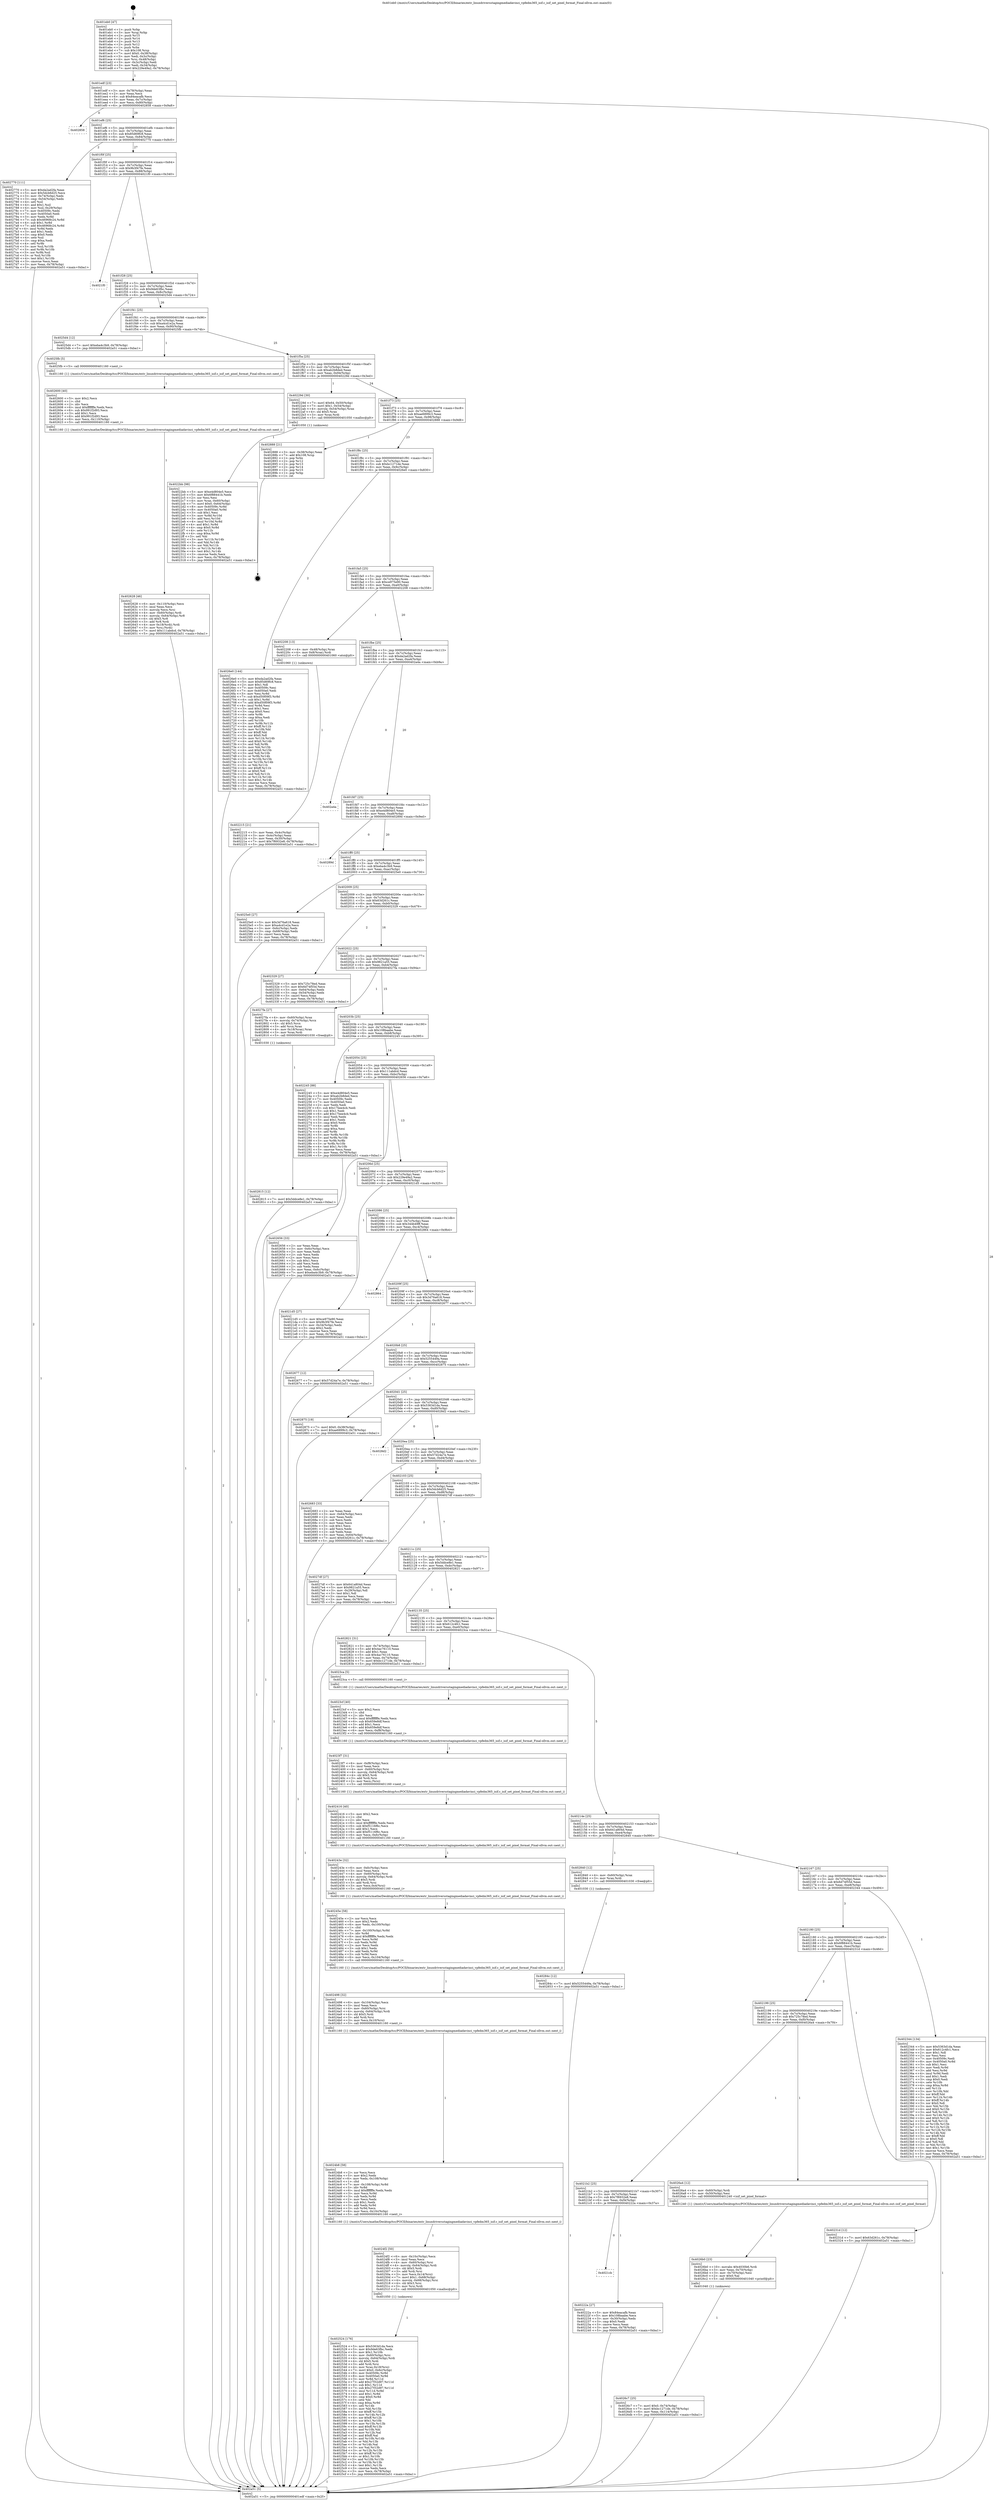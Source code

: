 digraph "0x401eb0" {
  label = "0x401eb0 (/mnt/c/Users/mathe/Desktop/tcc/POCII/binaries/extr_linuxdriversstagingmediadavinci_vpfedm365_isif.c_isif_set_pixel_format_Final-ollvm.out::main(0))"
  labelloc = "t"
  node[shape=record]

  Entry [label="",width=0.3,height=0.3,shape=circle,fillcolor=black,style=filled]
  "0x401edf" [label="{
     0x401edf [23]\l
     | [instrs]\l
     &nbsp;&nbsp;0x401edf \<+3\>: mov -0x78(%rbp),%eax\l
     &nbsp;&nbsp;0x401ee2 \<+2\>: mov %eax,%ecx\l
     &nbsp;&nbsp;0x401ee4 \<+6\>: sub $0x84eacafb,%ecx\l
     &nbsp;&nbsp;0x401eea \<+3\>: mov %eax,-0x7c(%rbp)\l
     &nbsp;&nbsp;0x401eed \<+3\>: mov %ecx,-0x80(%rbp)\l
     &nbsp;&nbsp;0x401ef0 \<+6\>: je 0000000000402858 \<main+0x9a8\>\l
  }"]
  "0x402858" [label="{
     0x402858\l
  }", style=dashed]
  "0x401ef6" [label="{
     0x401ef6 [25]\l
     | [instrs]\l
     &nbsp;&nbsp;0x401ef6 \<+5\>: jmp 0000000000401efb \<main+0x4b\>\l
     &nbsp;&nbsp;0x401efb \<+3\>: mov -0x7c(%rbp),%eax\l
     &nbsp;&nbsp;0x401efe \<+5\>: sub $0x85d69fc8,%eax\l
     &nbsp;&nbsp;0x401f03 \<+6\>: mov %eax,-0x84(%rbp)\l
     &nbsp;&nbsp;0x401f09 \<+6\>: je 0000000000402770 \<main+0x8c0\>\l
  }"]
  Exit [label="",width=0.3,height=0.3,shape=circle,fillcolor=black,style=filled,peripheries=2]
  "0x402770" [label="{
     0x402770 [111]\l
     | [instrs]\l
     &nbsp;&nbsp;0x402770 \<+5\>: mov $0xda2ad2fa,%eax\l
     &nbsp;&nbsp;0x402775 \<+5\>: mov $0x5dcb6d25,%ecx\l
     &nbsp;&nbsp;0x40277a \<+3\>: mov -0x74(%rbp),%edx\l
     &nbsp;&nbsp;0x40277d \<+3\>: cmp -0x54(%rbp),%edx\l
     &nbsp;&nbsp;0x402780 \<+4\>: setl %sil\l
     &nbsp;&nbsp;0x402784 \<+4\>: and $0x1,%sil\l
     &nbsp;&nbsp;0x402788 \<+4\>: mov %sil,-0x29(%rbp)\l
     &nbsp;&nbsp;0x40278c \<+7\>: mov 0x40509c,%edx\l
     &nbsp;&nbsp;0x402793 \<+7\>: mov 0x4050a0,%edi\l
     &nbsp;&nbsp;0x40279a \<+3\>: mov %edx,%r8d\l
     &nbsp;&nbsp;0x40279d \<+7\>: sub $0x46968c24,%r8d\l
     &nbsp;&nbsp;0x4027a4 \<+4\>: sub $0x1,%r8d\l
     &nbsp;&nbsp;0x4027a8 \<+7\>: add $0x46968c24,%r8d\l
     &nbsp;&nbsp;0x4027af \<+4\>: imul %r8d,%edx\l
     &nbsp;&nbsp;0x4027b3 \<+3\>: and $0x1,%edx\l
     &nbsp;&nbsp;0x4027b6 \<+3\>: cmp $0x0,%edx\l
     &nbsp;&nbsp;0x4027b9 \<+4\>: sete %sil\l
     &nbsp;&nbsp;0x4027bd \<+3\>: cmp $0xa,%edi\l
     &nbsp;&nbsp;0x4027c0 \<+4\>: setl %r9b\l
     &nbsp;&nbsp;0x4027c4 \<+3\>: mov %sil,%r10b\l
     &nbsp;&nbsp;0x4027c7 \<+3\>: and %r9b,%r10b\l
     &nbsp;&nbsp;0x4027ca \<+3\>: xor %r9b,%sil\l
     &nbsp;&nbsp;0x4027cd \<+3\>: or %sil,%r10b\l
     &nbsp;&nbsp;0x4027d0 \<+4\>: test $0x1,%r10b\l
     &nbsp;&nbsp;0x4027d4 \<+3\>: cmovne %ecx,%eax\l
     &nbsp;&nbsp;0x4027d7 \<+3\>: mov %eax,-0x78(%rbp)\l
     &nbsp;&nbsp;0x4027da \<+5\>: jmp 0000000000402a51 \<main+0xba1\>\l
  }"]
  "0x401f0f" [label="{
     0x401f0f [25]\l
     | [instrs]\l
     &nbsp;&nbsp;0x401f0f \<+5\>: jmp 0000000000401f14 \<main+0x64\>\l
     &nbsp;&nbsp;0x401f14 \<+3\>: mov -0x7c(%rbp),%eax\l
     &nbsp;&nbsp;0x401f17 \<+5\>: sub $0x9b3f47fe,%eax\l
     &nbsp;&nbsp;0x401f1c \<+6\>: mov %eax,-0x88(%rbp)\l
     &nbsp;&nbsp;0x401f22 \<+6\>: je 00000000004021f0 \<main+0x340\>\l
  }"]
  "0x40284c" [label="{
     0x40284c [12]\l
     | [instrs]\l
     &nbsp;&nbsp;0x40284c \<+7\>: movl $0x5255449a,-0x78(%rbp)\l
     &nbsp;&nbsp;0x402853 \<+5\>: jmp 0000000000402a51 \<main+0xba1\>\l
  }"]
  "0x4021f0" [label="{
     0x4021f0\l
  }", style=dashed]
  "0x401f28" [label="{
     0x401f28 [25]\l
     | [instrs]\l
     &nbsp;&nbsp;0x401f28 \<+5\>: jmp 0000000000401f2d \<main+0x7d\>\l
     &nbsp;&nbsp;0x401f2d \<+3\>: mov -0x7c(%rbp),%eax\l
     &nbsp;&nbsp;0x401f30 \<+5\>: sub $0x9de63fbc,%eax\l
     &nbsp;&nbsp;0x401f35 \<+6\>: mov %eax,-0x8c(%rbp)\l
     &nbsp;&nbsp;0x401f3b \<+6\>: je 00000000004025d4 \<main+0x724\>\l
  }"]
  "0x402815" [label="{
     0x402815 [12]\l
     | [instrs]\l
     &nbsp;&nbsp;0x402815 \<+7\>: movl $0x5ddce8e1,-0x78(%rbp)\l
     &nbsp;&nbsp;0x40281c \<+5\>: jmp 0000000000402a51 \<main+0xba1\>\l
  }"]
  "0x4025d4" [label="{
     0x4025d4 [12]\l
     | [instrs]\l
     &nbsp;&nbsp;0x4025d4 \<+7\>: movl $0xeba4c3b9,-0x78(%rbp)\l
     &nbsp;&nbsp;0x4025db \<+5\>: jmp 0000000000402a51 \<main+0xba1\>\l
  }"]
  "0x401f41" [label="{
     0x401f41 [25]\l
     | [instrs]\l
     &nbsp;&nbsp;0x401f41 \<+5\>: jmp 0000000000401f46 \<main+0x96\>\l
     &nbsp;&nbsp;0x401f46 \<+3\>: mov -0x7c(%rbp),%eax\l
     &nbsp;&nbsp;0x401f49 \<+5\>: sub $0xa4cd1e2a,%eax\l
     &nbsp;&nbsp;0x401f4e \<+6\>: mov %eax,-0x90(%rbp)\l
     &nbsp;&nbsp;0x401f54 \<+6\>: je 00000000004025fb \<main+0x74b\>\l
  }"]
  "0x4026c7" [label="{
     0x4026c7 [25]\l
     | [instrs]\l
     &nbsp;&nbsp;0x4026c7 \<+7\>: movl $0x0,-0x74(%rbp)\l
     &nbsp;&nbsp;0x4026ce \<+7\>: movl $0xbc1271de,-0x78(%rbp)\l
     &nbsp;&nbsp;0x4026d5 \<+6\>: mov %eax,-0x114(%rbp)\l
     &nbsp;&nbsp;0x4026db \<+5\>: jmp 0000000000402a51 \<main+0xba1\>\l
  }"]
  "0x4025fb" [label="{
     0x4025fb [5]\l
     | [instrs]\l
     &nbsp;&nbsp;0x4025fb \<+5\>: call 0000000000401160 \<next_i\>\l
     | [calls]\l
     &nbsp;&nbsp;0x401160 \{1\} (/mnt/c/Users/mathe/Desktop/tcc/POCII/binaries/extr_linuxdriversstagingmediadavinci_vpfedm365_isif.c_isif_set_pixel_format_Final-ollvm.out::next_i)\l
  }"]
  "0x401f5a" [label="{
     0x401f5a [25]\l
     | [instrs]\l
     &nbsp;&nbsp;0x401f5a \<+5\>: jmp 0000000000401f5f \<main+0xaf\>\l
     &nbsp;&nbsp;0x401f5f \<+3\>: mov -0x7c(%rbp),%eax\l
     &nbsp;&nbsp;0x401f62 \<+5\>: sub $0xab2b8ded,%eax\l
     &nbsp;&nbsp;0x401f67 \<+6\>: mov %eax,-0x94(%rbp)\l
     &nbsp;&nbsp;0x401f6d \<+6\>: je 000000000040229d \<main+0x3ed\>\l
  }"]
  "0x4026b0" [label="{
     0x4026b0 [23]\l
     | [instrs]\l
     &nbsp;&nbsp;0x4026b0 \<+10\>: movabs $0x4030b6,%rdi\l
     &nbsp;&nbsp;0x4026ba \<+3\>: mov %eax,-0x70(%rbp)\l
     &nbsp;&nbsp;0x4026bd \<+3\>: mov -0x70(%rbp),%esi\l
     &nbsp;&nbsp;0x4026c0 \<+2\>: mov $0x0,%al\l
     &nbsp;&nbsp;0x4026c2 \<+5\>: call 0000000000401040 \<printf@plt\>\l
     | [calls]\l
     &nbsp;&nbsp;0x401040 \{1\} (unknown)\l
  }"]
  "0x40229d" [label="{
     0x40229d [30]\l
     | [instrs]\l
     &nbsp;&nbsp;0x40229d \<+7\>: movl $0x64,-0x50(%rbp)\l
     &nbsp;&nbsp;0x4022a4 \<+7\>: movl $0x1,-0x54(%rbp)\l
     &nbsp;&nbsp;0x4022ab \<+4\>: movslq -0x54(%rbp),%rax\l
     &nbsp;&nbsp;0x4022af \<+4\>: shl $0x5,%rax\l
     &nbsp;&nbsp;0x4022b3 \<+3\>: mov %rax,%rdi\l
     &nbsp;&nbsp;0x4022b6 \<+5\>: call 0000000000401050 \<malloc@plt\>\l
     | [calls]\l
     &nbsp;&nbsp;0x401050 \{1\} (unknown)\l
  }"]
  "0x401f73" [label="{
     0x401f73 [25]\l
     | [instrs]\l
     &nbsp;&nbsp;0x401f73 \<+5\>: jmp 0000000000401f78 \<main+0xc8\>\l
     &nbsp;&nbsp;0x401f78 \<+3\>: mov -0x7c(%rbp),%eax\l
     &nbsp;&nbsp;0x401f7b \<+5\>: sub $0xae6899c3,%eax\l
     &nbsp;&nbsp;0x401f80 \<+6\>: mov %eax,-0x98(%rbp)\l
     &nbsp;&nbsp;0x401f86 \<+6\>: je 0000000000402888 \<main+0x9d8\>\l
  }"]
  "0x402628" [label="{
     0x402628 [46]\l
     | [instrs]\l
     &nbsp;&nbsp;0x402628 \<+6\>: mov -0x110(%rbp),%ecx\l
     &nbsp;&nbsp;0x40262e \<+3\>: imul %eax,%ecx\l
     &nbsp;&nbsp;0x402631 \<+3\>: movslq %ecx,%rsi\l
     &nbsp;&nbsp;0x402634 \<+4\>: mov -0x60(%rbp),%rdi\l
     &nbsp;&nbsp;0x402638 \<+4\>: movslq -0x64(%rbp),%r8\l
     &nbsp;&nbsp;0x40263c \<+4\>: shl $0x5,%r8\l
     &nbsp;&nbsp;0x402640 \<+3\>: add %r8,%rdi\l
     &nbsp;&nbsp;0x402643 \<+4\>: mov 0x18(%rdi),%rdi\l
     &nbsp;&nbsp;0x402647 \<+3\>: mov %rsi,(%rdi)\l
     &nbsp;&nbsp;0x40264a \<+7\>: movl $0x111abdcd,-0x78(%rbp)\l
     &nbsp;&nbsp;0x402651 \<+5\>: jmp 0000000000402a51 \<main+0xba1\>\l
  }"]
  "0x402888" [label="{
     0x402888 [21]\l
     | [instrs]\l
     &nbsp;&nbsp;0x402888 \<+3\>: mov -0x38(%rbp),%eax\l
     &nbsp;&nbsp;0x40288b \<+7\>: add $0x108,%rsp\l
     &nbsp;&nbsp;0x402892 \<+1\>: pop %rbx\l
     &nbsp;&nbsp;0x402893 \<+2\>: pop %r12\l
     &nbsp;&nbsp;0x402895 \<+2\>: pop %r13\l
     &nbsp;&nbsp;0x402897 \<+2\>: pop %r14\l
     &nbsp;&nbsp;0x402899 \<+2\>: pop %r15\l
     &nbsp;&nbsp;0x40289b \<+1\>: pop %rbp\l
     &nbsp;&nbsp;0x40289c \<+1\>: ret\l
  }"]
  "0x401f8c" [label="{
     0x401f8c [25]\l
     | [instrs]\l
     &nbsp;&nbsp;0x401f8c \<+5\>: jmp 0000000000401f91 \<main+0xe1\>\l
     &nbsp;&nbsp;0x401f91 \<+3\>: mov -0x7c(%rbp),%eax\l
     &nbsp;&nbsp;0x401f94 \<+5\>: sub $0xbc1271de,%eax\l
     &nbsp;&nbsp;0x401f99 \<+6\>: mov %eax,-0x9c(%rbp)\l
     &nbsp;&nbsp;0x401f9f \<+6\>: je 00000000004026e0 \<main+0x830\>\l
  }"]
  "0x402600" [label="{
     0x402600 [40]\l
     | [instrs]\l
     &nbsp;&nbsp;0x402600 \<+5\>: mov $0x2,%ecx\l
     &nbsp;&nbsp;0x402605 \<+1\>: cltd\l
     &nbsp;&nbsp;0x402606 \<+2\>: idiv %ecx\l
     &nbsp;&nbsp;0x402608 \<+6\>: imul $0xfffffffe,%edx,%ecx\l
     &nbsp;&nbsp;0x40260e \<+6\>: sub $0x991f2d93,%ecx\l
     &nbsp;&nbsp;0x402614 \<+3\>: add $0x1,%ecx\l
     &nbsp;&nbsp;0x402617 \<+6\>: add $0x991f2d93,%ecx\l
     &nbsp;&nbsp;0x40261d \<+6\>: mov %ecx,-0x110(%rbp)\l
     &nbsp;&nbsp;0x402623 \<+5\>: call 0000000000401160 \<next_i\>\l
     | [calls]\l
     &nbsp;&nbsp;0x401160 \{1\} (/mnt/c/Users/mathe/Desktop/tcc/POCII/binaries/extr_linuxdriversstagingmediadavinci_vpfedm365_isif.c_isif_set_pixel_format_Final-ollvm.out::next_i)\l
  }"]
  "0x4026e0" [label="{
     0x4026e0 [144]\l
     | [instrs]\l
     &nbsp;&nbsp;0x4026e0 \<+5\>: mov $0xda2ad2fa,%eax\l
     &nbsp;&nbsp;0x4026e5 \<+5\>: mov $0x85d69fc8,%ecx\l
     &nbsp;&nbsp;0x4026ea \<+2\>: mov $0x1,%dl\l
     &nbsp;&nbsp;0x4026ec \<+7\>: mov 0x40509c,%esi\l
     &nbsp;&nbsp;0x4026f3 \<+7\>: mov 0x4050a0,%edi\l
     &nbsp;&nbsp;0x4026fa \<+3\>: mov %esi,%r8d\l
     &nbsp;&nbsp;0x4026fd \<+7\>: sub $0xd50f09f3,%r8d\l
     &nbsp;&nbsp;0x402704 \<+4\>: sub $0x1,%r8d\l
     &nbsp;&nbsp;0x402708 \<+7\>: add $0xd50f09f3,%r8d\l
     &nbsp;&nbsp;0x40270f \<+4\>: imul %r8d,%esi\l
     &nbsp;&nbsp;0x402713 \<+3\>: and $0x1,%esi\l
     &nbsp;&nbsp;0x402716 \<+3\>: cmp $0x0,%esi\l
     &nbsp;&nbsp;0x402719 \<+4\>: sete %r9b\l
     &nbsp;&nbsp;0x40271d \<+3\>: cmp $0xa,%edi\l
     &nbsp;&nbsp;0x402720 \<+4\>: setl %r10b\l
     &nbsp;&nbsp;0x402724 \<+3\>: mov %r9b,%r11b\l
     &nbsp;&nbsp;0x402727 \<+4\>: xor $0xff,%r11b\l
     &nbsp;&nbsp;0x40272b \<+3\>: mov %r10b,%bl\l
     &nbsp;&nbsp;0x40272e \<+3\>: xor $0xff,%bl\l
     &nbsp;&nbsp;0x402731 \<+3\>: xor $0x0,%dl\l
     &nbsp;&nbsp;0x402734 \<+3\>: mov %r11b,%r14b\l
     &nbsp;&nbsp;0x402737 \<+4\>: and $0x0,%r14b\l
     &nbsp;&nbsp;0x40273b \<+3\>: and %dl,%r9b\l
     &nbsp;&nbsp;0x40273e \<+3\>: mov %bl,%r15b\l
     &nbsp;&nbsp;0x402741 \<+4\>: and $0x0,%r15b\l
     &nbsp;&nbsp;0x402745 \<+3\>: and %dl,%r10b\l
     &nbsp;&nbsp;0x402748 \<+3\>: or %r9b,%r14b\l
     &nbsp;&nbsp;0x40274b \<+3\>: or %r10b,%r15b\l
     &nbsp;&nbsp;0x40274e \<+3\>: xor %r15b,%r14b\l
     &nbsp;&nbsp;0x402751 \<+3\>: or %bl,%r11b\l
     &nbsp;&nbsp;0x402754 \<+4\>: xor $0xff,%r11b\l
     &nbsp;&nbsp;0x402758 \<+3\>: or $0x0,%dl\l
     &nbsp;&nbsp;0x40275b \<+3\>: and %dl,%r11b\l
     &nbsp;&nbsp;0x40275e \<+3\>: or %r11b,%r14b\l
     &nbsp;&nbsp;0x402761 \<+4\>: test $0x1,%r14b\l
     &nbsp;&nbsp;0x402765 \<+3\>: cmovne %ecx,%eax\l
     &nbsp;&nbsp;0x402768 \<+3\>: mov %eax,-0x78(%rbp)\l
     &nbsp;&nbsp;0x40276b \<+5\>: jmp 0000000000402a51 \<main+0xba1\>\l
  }"]
  "0x401fa5" [label="{
     0x401fa5 [25]\l
     | [instrs]\l
     &nbsp;&nbsp;0x401fa5 \<+5\>: jmp 0000000000401faa \<main+0xfa\>\l
     &nbsp;&nbsp;0x401faa \<+3\>: mov -0x7c(%rbp),%eax\l
     &nbsp;&nbsp;0x401fad \<+5\>: sub $0xce975e90,%eax\l
     &nbsp;&nbsp;0x401fb2 \<+6\>: mov %eax,-0xa0(%rbp)\l
     &nbsp;&nbsp;0x401fb8 \<+6\>: je 0000000000402208 \<main+0x358\>\l
  }"]
  "0x402524" [label="{
     0x402524 [176]\l
     | [instrs]\l
     &nbsp;&nbsp;0x402524 \<+5\>: mov $0x5363d1da,%ecx\l
     &nbsp;&nbsp;0x402529 \<+5\>: mov $0x9de63fbc,%edx\l
     &nbsp;&nbsp;0x40252e \<+3\>: mov $0x1,%r10b\l
     &nbsp;&nbsp;0x402531 \<+4\>: mov -0x60(%rbp),%rsi\l
     &nbsp;&nbsp;0x402535 \<+4\>: movslq -0x64(%rbp),%rdi\l
     &nbsp;&nbsp;0x402539 \<+4\>: shl $0x5,%rdi\l
     &nbsp;&nbsp;0x40253d \<+3\>: add %rdi,%rsi\l
     &nbsp;&nbsp;0x402540 \<+4\>: mov %rax,0x18(%rsi)\l
     &nbsp;&nbsp;0x402544 \<+7\>: movl $0x0,-0x6c(%rbp)\l
     &nbsp;&nbsp;0x40254b \<+8\>: mov 0x40509c,%r8d\l
     &nbsp;&nbsp;0x402553 \<+8\>: mov 0x4050a0,%r9d\l
     &nbsp;&nbsp;0x40255b \<+3\>: mov %r8d,%r11d\l
     &nbsp;&nbsp;0x40255e \<+7\>: add $0x27f32d97,%r11d\l
     &nbsp;&nbsp;0x402565 \<+4\>: sub $0x1,%r11d\l
     &nbsp;&nbsp;0x402569 \<+7\>: sub $0x27f32d97,%r11d\l
     &nbsp;&nbsp;0x402570 \<+4\>: imul %r11d,%r8d\l
     &nbsp;&nbsp;0x402574 \<+4\>: and $0x1,%r8d\l
     &nbsp;&nbsp;0x402578 \<+4\>: cmp $0x0,%r8d\l
     &nbsp;&nbsp;0x40257c \<+3\>: sete %bl\l
     &nbsp;&nbsp;0x40257f \<+4\>: cmp $0xa,%r9d\l
     &nbsp;&nbsp;0x402583 \<+4\>: setl %r14b\l
     &nbsp;&nbsp;0x402587 \<+3\>: mov %bl,%r15b\l
     &nbsp;&nbsp;0x40258a \<+4\>: xor $0xff,%r15b\l
     &nbsp;&nbsp;0x40258e \<+3\>: mov %r14b,%r12b\l
     &nbsp;&nbsp;0x402591 \<+4\>: xor $0xff,%r12b\l
     &nbsp;&nbsp;0x402595 \<+4\>: xor $0x1,%r10b\l
     &nbsp;&nbsp;0x402599 \<+3\>: mov %r15b,%r13b\l
     &nbsp;&nbsp;0x40259c \<+4\>: and $0xff,%r13b\l
     &nbsp;&nbsp;0x4025a0 \<+3\>: and %r10b,%bl\l
     &nbsp;&nbsp;0x4025a3 \<+3\>: mov %r12b,%al\l
     &nbsp;&nbsp;0x4025a6 \<+2\>: and $0xff,%al\l
     &nbsp;&nbsp;0x4025a8 \<+3\>: and %r10b,%r14b\l
     &nbsp;&nbsp;0x4025ab \<+3\>: or %bl,%r13b\l
     &nbsp;&nbsp;0x4025ae \<+3\>: or %r14b,%al\l
     &nbsp;&nbsp;0x4025b1 \<+3\>: xor %al,%r13b\l
     &nbsp;&nbsp;0x4025b4 \<+3\>: or %r12b,%r15b\l
     &nbsp;&nbsp;0x4025b7 \<+4\>: xor $0xff,%r15b\l
     &nbsp;&nbsp;0x4025bb \<+4\>: or $0x1,%r10b\l
     &nbsp;&nbsp;0x4025bf \<+3\>: and %r10b,%r15b\l
     &nbsp;&nbsp;0x4025c2 \<+3\>: or %r15b,%r13b\l
     &nbsp;&nbsp;0x4025c5 \<+4\>: test $0x1,%r13b\l
     &nbsp;&nbsp;0x4025c9 \<+3\>: cmovne %edx,%ecx\l
     &nbsp;&nbsp;0x4025cc \<+3\>: mov %ecx,-0x78(%rbp)\l
     &nbsp;&nbsp;0x4025cf \<+5\>: jmp 0000000000402a51 \<main+0xba1\>\l
  }"]
  "0x402208" [label="{
     0x402208 [13]\l
     | [instrs]\l
     &nbsp;&nbsp;0x402208 \<+4\>: mov -0x48(%rbp),%rax\l
     &nbsp;&nbsp;0x40220c \<+4\>: mov 0x8(%rax),%rdi\l
     &nbsp;&nbsp;0x402210 \<+5\>: call 0000000000401060 \<atoi@plt\>\l
     | [calls]\l
     &nbsp;&nbsp;0x401060 \{1\} (unknown)\l
  }"]
  "0x401fbe" [label="{
     0x401fbe [25]\l
     | [instrs]\l
     &nbsp;&nbsp;0x401fbe \<+5\>: jmp 0000000000401fc3 \<main+0x113\>\l
     &nbsp;&nbsp;0x401fc3 \<+3\>: mov -0x7c(%rbp),%eax\l
     &nbsp;&nbsp;0x401fc6 \<+5\>: sub $0xda2ad2fa,%eax\l
     &nbsp;&nbsp;0x401fcb \<+6\>: mov %eax,-0xa4(%rbp)\l
     &nbsp;&nbsp;0x401fd1 \<+6\>: je 0000000000402a4a \<main+0xb9a\>\l
  }"]
  "0x4024f2" [label="{
     0x4024f2 [50]\l
     | [instrs]\l
     &nbsp;&nbsp;0x4024f2 \<+6\>: mov -0x10c(%rbp),%ecx\l
     &nbsp;&nbsp;0x4024f8 \<+3\>: imul %eax,%ecx\l
     &nbsp;&nbsp;0x4024fb \<+4\>: mov -0x60(%rbp),%rsi\l
     &nbsp;&nbsp;0x4024ff \<+4\>: movslq -0x64(%rbp),%rdi\l
     &nbsp;&nbsp;0x402503 \<+4\>: shl $0x5,%rdi\l
     &nbsp;&nbsp;0x402507 \<+3\>: add %rdi,%rsi\l
     &nbsp;&nbsp;0x40250a \<+3\>: mov %ecx,0x14(%rsi)\l
     &nbsp;&nbsp;0x40250d \<+7\>: movl $0x1,-0x68(%rbp)\l
     &nbsp;&nbsp;0x402514 \<+4\>: movslq -0x68(%rbp),%rsi\l
     &nbsp;&nbsp;0x402518 \<+4\>: shl $0x3,%rsi\l
     &nbsp;&nbsp;0x40251c \<+3\>: mov %rsi,%rdi\l
     &nbsp;&nbsp;0x40251f \<+5\>: call 0000000000401050 \<malloc@plt\>\l
     | [calls]\l
     &nbsp;&nbsp;0x401050 \{1\} (unknown)\l
  }"]
  "0x402a4a" [label="{
     0x402a4a\l
  }", style=dashed]
  "0x401fd7" [label="{
     0x401fd7 [25]\l
     | [instrs]\l
     &nbsp;&nbsp;0x401fd7 \<+5\>: jmp 0000000000401fdc \<main+0x12c\>\l
     &nbsp;&nbsp;0x401fdc \<+3\>: mov -0x7c(%rbp),%eax\l
     &nbsp;&nbsp;0x401fdf \<+5\>: sub $0xe4d804e5,%eax\l
     &nbsp;&nbsp;0x401fe4 \<+6\>: mov %eax,-0xa8(%rbp)\l
     &nbsp;&nbsp;0x401fea \<+6\>: je 000000000040289d \<main+0x9ed\>\l
  }"]
  "0x4024b8" [label="{
     0x4024b8 [58]\l
     | [instrs]\l
     &nbsp;&nbsp;0x4024b8 \<+2\>: xor %ecx,%ecx\l
     &nbsp;&nbsp;0x4024ba \<+5\>: mov $0x2,%edx\l
     &nbsp;&nbsp;0x4024bf \<+6\>: mov %edx,-0x108(%rbp)\l
     &nbsp;&nbsp;0x4024c5 \<+1\>: cltd\l
     &nbsp;&nbsp;0x4024c6 \<+7\>: mov -0x108(%rbp),%r8d\l
     &nbsp;&nbsp;0x4024cd \<+3\>: idiv %r8d\l
     &nbsp;&nbsp;0x4024d0 \<+6\>: imul $0xfffffffe,%edx,%edx\l
     &nbsp;&nbsp;0x4024d6 \<+3\>: mov %ecx,%r9d\l
     &nbsp;&nbsp;0x4024d9 \<+3\>: sub %edx,%r9d\l
     &nbsp;&nbsp;0x4024dc \<+2\>: mov %ecx,%edx\l
     &nbsp;&nbsp;0x4024de \<+3\>: sub $0x1,%edx\l
     &nbsp;&nbsp;0x4024e1 \<+3\>: add %edx,%r9d\l
     &nbsp;&nbsp;0x4024e4 \<+3\>: sub %r9d,%ecx\l
     &nbsp;&nbsp;0x4024e7 \<+6\>: mov %ecx,-0x10c(%rbp)\l
     &nbsp;&nbsp;0x4024ed \<+5\>: call 0000000000401160 \<next_i\>\l
     | [calls]\l
     &nbsp;&nbsp;0x401160 \{1\} (/mnt/c/Users/mathe/Desktop/tcc/POCII/binaries/extr_linuxdriversstagingmediadavinci_vpfedm365_isif.c_isif_set_pixel_format_Final-ollvm.out::next_i)\l
  }"]
  "0x40289d" [label="{
     0x40289d\l
  }", style=dashed]
  "0x401ff0" [label="{
     0x401ff0 [25]\l
     | [instrs]\l
     &nbsp;&nbsp;0x401ff0 \<+5\>: jmp 0000000000401ff5 \<main+0x145\>\l
     &nbsp;&nbsp;0x401ff5 \<+3\>: mov -0x7c(%rbp),%eax\l
     &nbsp;&nbsp;0x401ff8 \<+5\>: sub $0xeba4c3b9,%eax\l
     &nbsp;&nbsp;0x401ffd \<+6\>: mov %eax,-0xac(%rbp)\l
     &nbsp;&nbsp;0x402003 \<+6\>: je 00000000004025e0 \<main+0x730\>\l
  }"]
  "0x402498" [label="{
     0x402498 [32]\l
     | [instrs]\l
     &nbsp;&nbsp;0x402498 \<+6\>: mov -0x104(%rbp),%ecx\l
     &nbsp;&nbsp;0x40249e \<+3\>: imul %eax,%ecx\l
     &nbsp;&nbsp;0x4024a1 \<+4\>: mov -0x60(%rbp),%rsi\l
     &nbsp;&nbsp;0x4024a5 \<+4\>: movslq -0x64(%rbp),%rdi\l
     &nbsp;&nbsp;0x4024a9 \<+4\>: shl $0x5,%rdi\l
     &nbsp;&nbsp;0x4024ad \<+3\>: add %rdi,%rsi\l
     &nbsp;&nbsp;0x4024b0 \<+3\>: mov %ecx,0x10(%rsi)\l
     &nbsp;&nbsp;0x4024b3 \<+5\>: call 0000000000401160 \<next_i\>\l
     | [calls]\l
     &nbsp;&nbsp;0x401160 \{1\} (/mnt/c/Users/mathe/Desktop/tcc/POCII/binaries/extr_linuxdriversstagingmediadavinci_vpfedm365_isif.c_isif_set_pixel_format_Final-ollvm.out::next_i)\l
  }"]
  "0x4025e0" [label="{
     0x4025e0 [27]\l
     | [instrs]\l
     &nbsp;&nbsp;0x4025e0 \<+5\>: mov $0x3d76a618,%eax\l
     &nbsp;&nbsp;0x4025e5 \<+5\>: mov $0xa4cd1e2a,%ecx\l
     &nbsp;&nbsp;0x4025ea \<+3\>: mov -0x6c(%rbp),%edx\l
     &nbsp;&nbsp;0x4025ed \<+3\>: cmp -0x68(%rbp),%edx\l
     &nbsp;&nbsp;0x4025f0 \<+3\>: cmovl %ecx,%eax\l
     &nbsp;&nbsp;0x4025f3 \<+3\>: mov %eax,-0x78(%rbp)\l
     &nbsp;&nbsp;0x4025f6 \<+5\>: jmp 0000000000402a51 \<main+0xba1\>\l
  }"]
  "0x402009" [label="{
     0x402009 [25]\l
     | [instrs]\l
     &nbsp;&nbsp;0x402009 \<+5\>: jmp 000000000040200e \<main+0x15e\>\l
     &nbsp;&nbsp;0x40200e \<+3\>: mov -0x7c(%rbp),%eax\l
     &nbsp;&nbsp;0x402011 \<+5\>: sub $0x63d261c,%eax\l
     &nbsp;&nbsp;0x402016 \<+6\>: mov %eax,-0xb0(%rbp)\l
     &nbsp;&nbsp;0x40201c \<+6\>: je 0000000000402329 \<main+0x479\>\l
  }"]
  "0x40245e" [label="{
     0x40245e [58]\l
     | [instrs]\l
     &nbsp;&nbsp;0x40245e \<+2\>: xor %ecx,%ecx\l
     &nbsp;&nbsp;0x402460 \<+5\>: mov $0x2,%edx\l
     &nbsp;&nbsp;0x402465 \<+6\>: mov %edx,-0x100(%rbp)\l
     &nbsp;&nbsp;0x40246b \<+1\>: cltd\l
     &nbsp;&nbsp;0x40246c \<+7\>: mov -0x100(%rbp),%r8d\l
     &nbsp;&nbsp;0x402473 \<+3\>: idiv %r8d\l
     &nbsp;&nbsp;0x402476 \<+6\>: imul $0xfffffffe,%edx,%edx\l
     &nbsp;&nbsp;0x40247c \<+3\>: mov %ecx,%r9d\l
     &nbsp;&nbsp;0x40247f \<+3\>: sub %edx,%r9d\l
     &nbsp;&nbsp;0x402482 \<+2\>: mov %ecx,%edx\l
     &nbsp;&nbsp;0x402484 \<+3\>: sub $0x1,%edx\l
     &nbsp;&nbsp;0x402487 \<+3\>: add %edx,%r9d\l
     &nbsp;&nbsp;0x40248a \<+3\>: sub %r9d,%ecx\l
     &nbsp;&nbsp;0x40248d \<+6\>: mov %ecx,-0x104(%rbp)\l
     &nbsp;&nbsp;0x402493 \<+5\>: call 0000000000401160 \<next_i\>\l
     | [calls]\l
     &nbsp;&nbsp;0x401160 \{1\} (/mnt/c/Users/mathe/Desktop/tcc/POCII/binaries/extr_linuxdriversstagingmediadavinci_vpfedm365_isif.c_isif_set_pixel_format_Final-ollvm.out::next_i)\l
  }"]
  "0x402329" [label="{
     0x402329 [27]\l
     | [instrs]\l
     &nbsp;&nbsp;0x402329 \<+5\>: mov $0x725c78ed,%eax\l
     &nbsp;&nbsp;0x40232e \<+5\>: mov $0x6d74f55d,%ecx\l
     &nbsp;&nbsp;0x402333 \<+3\>: mov -0x64(%rbp),%edx\l
     &nbsp;&nbsp;0x402336 \<+3\>: cmp -0x54(%rbp),%edx\l
     &nbsp;&nbsp;0x402339 \<+3\>: cmovl %ecx,%eax\l
     &nbsp;&nbsp;0x40233c \<+3\>: mov %eax,-0x78(%rbp)\l
     &nbsp;&nbsp;0x40233f \<+5\>: jmp 0000000000402a51 \<main+0xba1\>\l
  }"]
  "0x402022" [label="{
     0x402022 [25]\l
     | [instrs]\l
     &nbsp;&nbsp;0x402022 \<+5\>: jmp 0000000000402027 \<main+0x177\>\l
     &nbsp;&nbsp;0x402027 \<+3\>: mov -0x7c(%rbp),%eax\l
     &nbsp;&nbsp;0x40202a \<+5\>: sub $0x9821a55,%eax\l
     &nbsp;&nbsp;0x40202f \<+6\>: mov %eax,-0xb4(%rbp)\l
     &nbsp;&nbsp;0x402035 \<+6\>: je 00000000004027fa \<main+0x94a\>\l
  }"]
  "0x40243e" [label="{
     0x40243e [32]\l
     | [instrs]\l
     &nbsp;&nbsp;0x40243e \<+6\>: mov -0xfc(%rbp),%ecx\l
     &nbsp;&nbsp;0x402444 \<+3\>: imul %eax,%ecx\l
     &nbsp;&nbsp;0x402447 \<+4\>: mov -0x60(%rbp),%rsi\l
     &nbsp;&nbsp;0x40244b \<+4\>: movslq -0x64(%rbp),%rdi\l
     &nbsp;&nbsp;0x40244f \<+4\>: shl $0x5,%rdi\l
     &nbsp;&nbsp;0x402453 \<+3\>: add %rdi,%rsi\l
     &nbsp;&nbsp;0x402456 \<+3\>: mov %ecx,0x4(%rsi)\l
     &nbsp;&nbsp;0x402459 \<+5\>: call 0000000000401160 \<next_i\>\l
     | [calls]\l
     &nbsp;&nbsp;0x401160 \{1\} (/mnt/c/Users/mathe/Desktop/tcc/POCII/binaries/extr_linuxdriversstagingmediadavinci_vpfedm365_isif.c_isif_set_pixel_format_Final-ollvm.out::next_i)\l
  }"]
  "0x4027fa" [label="{
     0x4027fa [27]\l
     | [instrs]\l
     &nbsp;&nbsp;0x4027fa \<+4\>: mov -0x60(%rbp),%rax\l
     &nbsp;&nbsp;0x4027fe \<+4\>: movslq -0x74(%rbp),%rcx\l
     &nbsp;&nbsp;0x402802 \<+4\>: shl $0x5,%rcx\l
     &nbsp;&nbsp;0x402806 \<+3\>: add %rcx,%rax\l
     &nbsp;&nbsp;0x402809 \<+4\>: mov 0x18(%rax),%rax\l
     &nbsp;&nbsp;0x40280d \<+3\>: mov %rax,%rdi\l
     &nbsp;&nbsp;0x402810 \<+5\>: call 0000000000401030 \<free@plt\>\l
     | [calls]\l
     &nbsp;&nbsp;0x401030 \{1\} (unknown)\l
  }"]
  "0x40203b" [label="{
     0x40203b [25]\l
     | [instrs]\l
     &nbsp;&nbsp;0x40203b \<+5\>: jmp 0000000000402040 \<main+0x190\>\l
     &nbsp;&nbsp;0x402040 \<+3\>: mov -0x7c(%rbp),%eax\l
     &nbsp;&nbsp;0x402043 \<+5\>: sub $0x108baabe,%eax\l
     &nbsp;&nbsp;0x402048 \<+6\>: mov %eax,-0xb8(%rbp)\l
     &nbsp;&nbsp;0x40204e \<+6\>: je 0000000000402245 \<main+0x395\>\l
  }"]
  "0x402416" [label="{
     0x402416 [40]\l
     | [instrs]\l
     &nbsp;&nbsp;0x402416 \<+5\>: mov $0x2,%ecx\l
     &nbsp;&nbsp;0x40241b \<+1\>: cltd\l
     &nbsp;&nbsp;0x40241c \<+2\>: idiv %ecx\l
     &nbsp;&nbsp;0x40241e \<+6\>: imul $0xfffffffe,%edx,%ecx\l
     &nbsp;&nbsp;0x402424 \<+6\>: sub $0xf5116f6c,%ecx\l
     &nbsp;&nbsp;0x40242a \<+3\>: add $0x1,%ecx\l
     &nbsp;&nbsp;0x40242d \<+6\>: add $0xf5116f6c,%ecx\l
     &nbsp;&nbsp;0x402433 \<+6\>: mov %ecx,-0xfc(%rbp)\l
     &nbsp;&nbsp;0x402439 \<+5\>: call 0000000000401160 \<next_i\>\l
     | [calls]\l
     &nbsp;&nbsp;0x401160 \{1\} (/mnt/c/Users/mathe/Desktop/tcc/POCII/binaries/extr_linuxdriversstagingmediadavinci_vpfedm365_isif.c_isif_set_pixel_format_Final-ollvm.out::next_i)\l
  }"]
  "0x402245" [label="{
     0x402245 [88]\l
     | [instrs]\l
     &nbsp;&nbsp;0x402245 \<+5\>: mov $0xe4d804e5,%eax\l
     &nbsp;&nbsp;0x40224a \<+5\>: mov $0xab2b8ded,%ecx\l
     &nbsp;&nbsp;0x40224f \<+7\>: mov 0x40509c,%edx\l
     &nbsp;&nbsp;0x402256 \<+7\>: mov 0x4050a0,%esi\l
     &nbsp;&nbsp;0x40225d \<+2\>: mov %edx,%edi\l
     &nbsp;&nbsp;0x40225f \<+6\>: sub $0x17bee4cb,%edi\l
     &nbsp;&nbsp;0x402265 \<+3\>: sub $0x1,%edi\l
     &nbsp;&nbsp;0x402268 \<+6\>: add $0x17bee4cb,%edi\l
     &nbsp;&nbsp;0x40226e \<+3\>: imul %edi,%edx\l
     &nbsp;&nbsp;0x402271 \<+3\>: and $0x1,%edx\l
     &nbsp;&nbsp;0x402274 \<+3\>: cmp $0x0,%edx\l
     &nbsp;&nbsp;0x402277 \<+4\>: sete %r8b\l
     &nbsp;&nbsp;0x40227b \<+3\>: cmp $0xa,%esi\l
     &nbsp;&nbsp;0x40227e \<+4\>: setl %r9b\l
     &nbsp;&nbsp;0x402282 \<+3\>: mov %r8b,%r10b\l
     &nbsp;&nbsp;0x402285 \<+3\>: and %r9b,%r10b\l
     &nbsp;&nbsp;0x402288 \<+3\>: xor %r9b,%r8b\l
     &nbsp;&nbsp;0x40228b \<+3\>: or %r8b,%r10b\l
     &nbsp;&nbsp;0x40228e \<+4\>: test $0x1,%r10b\l
     &nbsp;&nbsp;0x402292 \<+3\>: cmovne %ecx,%eax\l
     &nbsp;&nbsp;0x402295 \<+3\>: mov %eax,-0x78(%rbp)\l
     &nbsp;&nbsp;0x402298 \<+5\>: jmp 0000000000402a51 \<main+0xba1\>\l
  }"]
  "0x402054" [label="{
     0x402054 [25]\l
     | [instrs]\l
     &nbsp;&nbsp;0x402054 \<+5\>: jmp 0000000000402059 \<main+0x1a9\>\l
     &nbsp;&nbsp;0x402059 \<+3\>: mov -0x7c(%rbp),%eax\l
     &nbsp;&nbsp;0x40205c \<+5\>: sub $0x111abdcd,%eax\l
     &nbsp;&nbsp;0x402061 \<+6\>: mov %eax,-0xbc(%rbp)\l
     &nbsp;&nbsp;0x402067 \<+6\>: je 0000000000402656 \<main+0x7a6\>\l
  }"]
  "0x4023f7" [label="{
     0x4023f7 [31]\l
     | [instrs]\l
     &nbsp;&nbsp;0x4023f7 \<+6\>: mov -0xf8(%rbp),%ecx\l
     &nbsp;&nbsp;0x4023fd \<+3\>: imul %eax,%ecx\l
     &nbsp;&nbsp;0x402400 \<+4\>: mov -0x60(%rbp),%rsi\l
     &nbsp;&nbsp;0x402404 \<+4\>: movslq -0x64(%rbp),%rdi\l
     &nbsp;&nbsp;0x402408 \<+4\>: shl $0x5,%rdi\l
     &nbsp;&nbsp;0x40240c \<+3\>: add %rdi,%rsi\l
     &nbsp;&nbsp;0x40240f \<+2\>: mov %ecx,(%rsi)\l
     &nbsp;&nbsp;0x402411 \<+5\>: call 0000000000401160 \<next_i\>\l
     | [calls]\l
     &nbsp;&nbsp;0x401160 \{1\} (/mnt/c/Users/mathe/Desktop/tcc/POCII/binaries/extr_linuxdriversstagingmediadavinci_vpfedm365_isif.c_isif_set_pixel_format_Final-ollvm.out::next_i)\l
  }"]
  "0x402656" [label="{
     0x402656 [33]\l
     | [instrs]\l
     &nbsp;&nbsp;0x402656 \<+2\>: xor %eax,%eax\l
     &nbsp;&nbsp;0x402658 \<+3\>: mov -0x6c(%rbp),%ecx\l
     &nbsp;&nbsp;0x40265b \<+2\>: mov %eax,%edx\l
     &nbsp;&nbsp;0x40265d \<+2\>: sub %ecx,%edx\l
     &nbsp;&nbsp;0x40265f \<+2\>: mov %eax,%ecx\l
     &nbsp;&nbsp;0x402661 \<+3\>: sub $0x1,%ecx\l
     &nbsp;&nbsp;0x402664 \<+2\>: add %ecx,%edx\l
     &nbsp;&nbsp;0x402666 \<+2\>: sub %edx,%eax\l
     &nbsp;&nbsp;0x402668 \<+3\>: mov %eax,-0x6c(%rbp)\l
     &nbsp;&nbsp;0x40266b \<+7\>: movl $0xeba4c3b9,-0x78(%rbp)\l
     &nbsp;&nbsp;0x402672 \<+5\>: jmp 0000000000402a51 \<main+0xba1\>\l
  }"]
  "0x40206d" [label="{
     0x40206d [25]\l
     | [instrs]\l
     &nbsp;&nbsp;0x40206d \<+5\>: jmp 0000000000402072 \<main+0x1c2\>\l
     &nbsp;&nbsp;0x402072 \<+3\>: mov -0x7c(%rbp),%eax\l
     &nbsp;&nbsp;0x402075 \<+5\>: sub $0x229e49a2,%eax\l
     &nbsp;&nbsp;0x40207a \<+6\>: mov %eax,-0xc0(%rbp)\l
     &nbsp;&nbsp;0x402080 \<+6\>: je 00000000004021d5 \<main+0x325\>\l
  }"]
  "0x4023cf" [label="{
     0x4023cf [40]\l
     | [instrs]\l
     &nbsp;&nbsp;0x4023cf \<+5\>: mov $0x2,%ecx\l
     &nbsp;&nbsp;0x4023d4 \<+1\>: cltd\l
     &nbsp;&nbsp;0x4023d5 \<+2\>: idiv %ecx\l
     &nbsp;&nbsp;0x4023d7 \<+6\>: imul $0xfffffffe,%edx,%ecx\l
     &nbsp;&nbsp;0x4023dd \<+6\>: sub $0x659e8df,%ecx\l
     &nbsp;&nbsp;0x4023e3 \<+3\>: add $0x1,%ecx\l
     &nbsp;&nbsp;0x4023e6 \<+6\>: add $0x659e8df,%ecx\l
     &nbsp;&nbsp;0x4023ec \<+6\>: mov %ecx,-0xf8(%rbp)\l
     &nbsp;&nbsp;0x4023f2 \<+5\>: call 0000000000401160 \<next_i\>\l
     | [calls]\l
     &nbsp;&nbsp;0x401160 \{1\} (/mnt/c/Users/mathe/Desktop/tcc/POCII/binaries/extr_linuxdriversstagingmediadavinci_vpfedm365_isif.c_isif_set_pixel_format_Final-ollvm.out::next_i)\l
  }"]
  "0x4021d5" [label="{
     0x4021d5 [27]\l
     | [instrs]\l
     &nbsp;&nbsp;0x4021d5 \<+5\>: mov $0xce975e90,%eax\l
     &nbsp;&nbsp;0x4021da \<+5\>: mov $0x9b3f47fe,%ecx\l
     &nbsp;&nbsp;0x4021df \<+3\>: mov -0x34(%rbp),%edx\l
     &nbsp;&nbsp;0x4021e2 \<+3\>: cmp $0x2,%edx\l
     &nbsp;&nbsp;0x4021e5 \<+3\>: cmovne %ecx,%eax\l
     &nbsp;&nbsp;0x4021e8 \<+3\>: mov %eax,-0x78(%rbp)\l
     &nbsp;&nbsp;0x4021eb \<+5\>: jmp 0000000000402a51 \<main+0xba1\>\l
  }"]
  "0x402086" [label="{
     0x402086 [25]\l
     | [instrs]\l
     &nbsp;&nbsp;0x402086 \<+5\>: jmp 000000000040208b \<main+0x1db\>\l
     &nbsp;&nbsp;0x40208b \<+3\>: mov -0x7c(%rbp),%eax\l
     &nbsp;&nbsp;0x40208e \<+5\>: sub $0x344b49ff,%eax\l
     &nbsp;&nbsp;0x402093 \<+6\>: mov %eax,-0xc4(%rbp)\l
     &nbsp;&nbsp;0x402099 \<+6\>: je 0000000000402864 \<main+0x9b4\>\l
  }"]
  "0x402a51" [label="{
     0x402a51 [5]\l
     | [instrs]\l
     &nbsp;&nbsp;0x402a51 \<+5\>: jmp 0000000000401edf \<main+0x2f\>\l
  }"]
  "0x401eb0" [label="{
     0x401eb0 [47]\l
     | [instrs]\l
     &nbsp;&nbsp;0x401eb0 \<+1\>: push %rbp\l
     &nbsp;&nbsp;0x401eb1 \<+3\>: mov %rsp,%rbp\l
     &nbsp;&nbsp;0x401eb4 \<+2\>: push %r15\l
     &nbsp;&nbsp;0x401eb6 \<+2\>: push %r14\l
     &nbsp;&nbsp;0x401eb8 \<+2\>: push %r13\l
     &nbsp;&nbsp;0x401eba \<+2\>: push %r12\l
     &nbsp;&nbsp;0x401ebc \<+1\>: push %rbx\l
     &nbsp;&nbsp;0x401ebd \<+7\>: sub $0x108,%rsp\l
     &nbsp;&nbsp;0x401ec4 \<+7\>: movl $0x0,-0x38(%rbp)\l
     &nbsp;&nbsp;0x401ecb \<+3\>: mov %edi,-0x3c(%rbp)\l
     &nbsp;&nbsp;0x401ece \<+4\>: mov %rsi,-0x48(%rbp)\l
     &nbsp;&nbsp;0x401ed2 \<+3\>: mov -0x3c(%rbp),%edi\l
     &nbsp;&nbsp;0x401ed5 \<+3\>: mov %edi,-0x34(%rbp)\l
     &nbsp;&nbsp;0x401ed8 \<+7\>: movl $0x229e49a2,-0x78(%rbp)\l
  }"]
  "0x402215" [label="{
     0x402215 [21]\l
     | [instrs]\l
     &nbsp;&nbsp;0x402215 \<+3\>: mov %eax,-0x4c(%rbp)\l
     &nbsp;&nbsp;0x402218 \<+3\>: mov -0x4c(%rbp),%eax\l
     &nbsp;&nbsp;0x40221b \<+3\>: mov %eax,-0x30(%rbp)\l
     &nbsp;&nbsp;0x40221e \<+7\>: movl $0x7f6932e8,-0x78(%rbp)\l
     &nbsp;&nbsp;0x402225 \<+5\>: jmp 0000000000402a51 \<main+0xba1\>\l
  }"]
  "0x4022bb" [label="{
     0x4022bb [98]\l
     | [instrs]\l
     &nbsp;&nbsp;0x4022bb \<+5\>: mov $0xe4d804e5,%ecx\l
     &nbsp;&nbsp;0x4022c0 \<+5\>: mov $0x6f88441b,%edx\l
     &nbsp;&nbsp;0x4022c5 \<+2\>: xor %esi,%esi\l
     &nbsp;&nbsp;0x4022c7 \<+4\>: mov %rax,-0x60(%rbp)\l
     &nbsp;&nbsp;0x4022cb \<+7\>: movl $0x0,-0x64(%rbp)\l
     &nbsp;&nbsp;0x4022d2 \<+8\>: mov 0x40509c,%r8d\l
     &nbsp;&nbsp;0x4022da \<+8\>: mov 0x4050a0,%r9d\l
     &nbsp;&nbsp;0x4022e2 \<+3\>: sub $0x1,%esi\l
     &nbsp;&nbsp;0x4022e5 \<+3\>: mov %r8d,%r10d\l
     &nbsp;&nbsp;0x4022e8 \<+3\>: add %esi,%r10d\l
     &nbsp;&nbsp;0x4022eb \<+4\>: imul %r10d,%r8d\l
     &nbsp;&nbsp;0x4022ef \<+4\>: and $0x1,%r8d\l
     &nbsp;&nbsp;0x4022f3 \<+4\>: cmp $0x0,%r8d\l
     &nbsp;&nbsp;0x4022f7 \<+4\>: sete %r11b\l
     &nbsp;&nbsp;0x4022fb \<+4\>: cmp $0xa,%r9d\l
     &nbsp;&nbsp;0x4022ff \<+3\>: setl %bl\l
     &nbsp;&nbsp;0x402302 \<+3\>: mov %r11b,%r14b\l
     &nbsp;&nbsp;0x402305 \<+3\>: and %bl,%r14b\l
     &nbsp;&nbsp;0x402308 \<+3\>: xor %bl,%r11b\l
     &nbsp;&nbsp;0x40230b \<+3\>: or %r11b,%r14b\l
     &nbsp;&nbsp;0x40230e \<+4\>: test $0x1,%r14b\l
     &nbsp;&nbsp;0x402312 \<+3\>: cmovne %edx,%ecx\l
     &nbsp;&nbsp;0x402315 \<+3\>: mov %ecx,-0x78(%rbp)\l
     &nbsp;&nbsp;0x402318 \<+5\>: jmp 0000000000402a51 \<main+0xba1\>\l
  }"]
  "0x402864" [label="{
     0x402864\l
  }", style=dashed]
  "0x40209f" [label="{
     0x40209f [25]\l
     | [instrs]\l
     &nbsp;&nbsp;0x40209f \<+5\>: jmp 00000000004020a4 \<main+0x1f4\>\l
     &nbsp;&nbsp;0x4020a4 \<+3\>: mov -0x7c(%rbp),%eax\l
     &nbsp;&nbsp;0x4020a7 \<+5\>: sub $0x3d76a618,%eax\l
     &nbsp;&nbsp;0x4020ac \<+6\>: mov %eax,-0xc8(%rbp)\l
     &nbsp;&nbsp;0x4020b2 \<+6\>: je 0000000000402677 \<main+0x7c7\>\l
  }"]
  "0x4021cb" [label="{
     0x4021cb\l
  }", style=dashed]
  "0x402677" [label="{
     0x402677 [12]\l
     | [instrs]\l
     &nbsp;&nbsp;0x402677 \<+7\>: movl $0x57d24a7e,-0x78(%rbp)\l
     &nbsp;&nbsp;0x40267e \<+5\>: jmp 0000000000402a51 \<main+0xba1\>\l
  }"]
  "0x4020b8" [label="{
     0x4020b8 [25]\l
     | [instrs]\l
     &nbsp;&nbsp;0x4020b8 \<+5\>: jmp 00000000004020bd \<main+0x20d\>\l
     &nbsp;&nbsp;0x4020bd \<+3\>: mov -0x7c(%rbp),%eax\l
     &nbsp;&nbsp;0x4020c0 \<+5\>: sub $0x5255449a,%eax\l
     &nbsp;&nbsp;0x4020c5 \<+6\>: mov %eax,-0xcc(%rbp)\l
     &nbsp;&nbsp;0x4020cb \<+6\>: je 0000000000402875 \<main+0x9c5\>\l
  }"]
  "0x40222a" [label="{
     0x40222a [27]\l
     | [instrs]\l
     &nbsp;&nbsp;0x40222a \<+5\>: mov $0x84eacafb,%eax\l
     &nbsp;&nbsp;0x40222f \<+5\>: mov $0x108baabe,%ecx\l
     &nbsp;&nbsp;0x402234 \<+3\>: mov -0x30(%rbp),%edx\l
     &nbsp;&nbsp;0x402237 \<+3\>: cmp $0x0,%edx\l
     &nbsp;&nbsp;0x40223a \<+3\>: cmove %ecx,%eax\l
     &nbsp;&nbsp;0x40223d \<+3\>: mov %eax,-0x78(%rbp)\l
     &nbsp;&nbsp;0x402240 \<+5\>: jmp 0000000000402a51 \<main+0xba1\>\l
  }"]
  "0x402875" [label="{
     0x402875 [19]\l
     | [instrs]\l
     &nbsp;&nbsp;0x402875 \<+7\>: movl $0x0,-0x38(%rbp)\l
     &nbsp;&nbsp;0x40287c \<+7\>: movl $0xae6899c3,-0x78(%rbp)\l
     &nbsp;&nbsp;0x402883 \<+5\>: jmp 0000000000402a51 \<main+0xba1\>\l
  }"]
  "0x4020d1" [label="{
     0x4020d1 [25]\l
     | [instrs]\l
     &nbsp;&nbsp;0x4020d1 \<+5\>: jmp 00000000004020d6 \<main+0x226\>\l
     &nbsp;&nbsp;0x4020d6 \<+3\>: mov -0x7c(%rbp),%eax\l
     &nbsp;&nbsp;0x4020d9 \<+5\>: sub $0x5363d1da,%eax\l
     &nbsp;&nbsp;0x4020de \<+6\>: mov %eax,-0xd0(%rbp)\l
     &nbsp;&nbsp;0x4020e4 \<+6\>: je 00000000004028d2 \<main+0xa22\>\l
  }"]
  "0x4021b2" [label="{
     0x4021b2 [25]\l
     | [instrs]\l
     &nbsp;&nbsp;0x4021b2 \<+5\>: jmp 00000000004021b7 \<main+0x307\>\l
     &nbsp;&nbsp;0x4021b7 \<+3\>: mov -0x7c(%rbp),%eax\l
     &nbsp;&nbsp;0x4021ba \<+5\>: sub $0x7f6932e8,%eax\l
     &nbsp;&nbsp;0x4021bf \<+6\>: mov %eax,-0xf4(%rbp)\l
     &nbsp;&nbsp;0x4021c5 \<+6\>: je 000000000040222a \<main+0x37a\>\l
  }"]
  "0x4028d2" [label="{
     0x4028d2\l
  }", style=dashed]
  "0x4020ea" [label="{
     0x4020ea [25]\l
     | [instrs]\l
     &nbsp;&nbsp;0x4020ea \<+5\>: jmp 00000000004020ef \<main+0x23f\>\l
     &nbsp;&nbsp;0x4020ef \<+3\>: mov -0x7c(%rbp),%eax\l
     &nbsp;&nbsp;0x4020f2 \<+5\>: sub $0x57d24a7e,%eax\l
     &nbsp;&nbsp;0x4020f7 \<+6\>: mov %eax,-0xd4(%rbp)\l
     &nbsp;&nbsp;0x4020fd \<+6\>: je 0000000000402683 \<main+0x7d3\>\l
  }"]
  "0x4026a4" [label="{
     0x4026a4 [12]\l
     | [instrs]\l
     &nbsp;&nbsp;0x4026a4 \<+4\>: mov -0x60(%rbp),%rdi\l
     &nbsp;&nbsp;0x4026a8 \<+3\>: mov -0x50(%rbp),%esi\l
     &nbsp;&nbsp;0x4026ab \<+5\>: call 0000000000401240 \<isif_set_pixel_format\>\l
     | [calls]\l
     &nbsp;&nbsp;0x401240 \{1\} (/mnt/c/Users/mathe/Desktop/tcc/POCII/binaries/extr_linuxdriversstagingmediadavinci_vpfedm365_isif.c_isif_set_pixel_format_Final-ollvm.out::isif_set_pixel_format)\l
  }"]
  "0x402683" [label="{
     0x402683 [33]\l
     | [instrs]\l
     &nbsp;&nbsp;0x402683 \<+2\>: xor %eax,%eax\l
     &nbsp;&nbsp;0x402685 \<+3\>: mov -0x64(%rbp),%ecx\l
     &nbsp;&nbsp;0x402688 \<+2\>: mov %eax,%edx\l
     &nbsp;&nbsp;0x40268a \<+2\>: sub %ecx,%edx\l
     &nbsp;&nbsp;0x40268c \<+2\>: mov %eax,%ecx\l
     &nbsp;&nbsp;0x40268e \<+3\>: sub $0x1,%ecx\l
     &nbsp;&nbsp;0x402691 \<+2\>: add %ecx,%edx\l
     &nbsp;&nbsp;0x402693 \<+2\>: sub %edx,%eax\l
     &nbsp;&nbsp;0x402695 \<+3\>: mov %eax,-0x64(%rbp)\l
     &nbsp;&nbsp;0x402698 \<+7\>: movl $0x63d261c,-0x78(%rbp)\l
     &nbsp;&nbsp;0x40269f \<+5\>: jmp 0000000000402a51 \<main+0xba1\>\l
  }"]
  "0x402103" [label="{
     0x402103 [25]\l
     | [instrs]\l
     &nbsp;&nbsp;0x402103 \<+5\>: jmp 0000000000402108 \<main+0x258\>\l
     &nbsp;&nbsp;0x402108 \<+3\>: mov -0x7c(%rbp),%eax\l
     &nbsp;&nbsp;0x40210b \<+5\>: sub $0x5dcb6d25,%eax\l
     &nbsp;&nbsp;0x402110 \<+6\>: mov %eax,-0xd8(%rbp)\l
     &nbsp;&nbsp;0x402116 \<+6\>: je 00000000004027df \<main+0x92f\>\l
  }"]
  "0x402199" [label="{
     0x402199 [25]\l
     | [instrs]\l
     &nbsp;&nbsp;0x402199 \<+5\>: jmp 000000000040219e \<main+0x2ee\>\l
     &nbsp;&nbsp;0x40219e \<+3\>: mov -0x7c(%rbp),%eax\l
     &nbsp;&nbsp;0x4021a1 \<+5\>: sub $0x725c78ed,%eax\l
     &nbsp;&nbsp;0x4021a6 \<+6\>: mov %eax,-0xf0(%rbp)\l
     &nbsp;&nbsp;0x4021ac \<+6\>: je 00000000004026a4 \<main+0x7f4\>\l
  }"]
  "0x4027df" [label="{
     0x4027df [27]\l
     | [instrs]\l
     &nbsp;&nbsp;0x4027df \<+5\>: mov $0x641a804d,%eax\l
     &nbsp;&nbsp;0x4027e4 \<+5\>: mov $0x9821a55,%ecx\l
     &nbsp;&nbsp;0x4027e9 \<+3\>: mov -0x29(%rbp),%dl\l
     &nbsp;&nbsp;0x4027ec \<+3\>: test $0x1,%dl\l
     &nbsp;&nbsp;0x4027ef \<+3\>: cmovne %ecx,%eax\l
     &nbsp;&nbsp;0x4027f2 \<+3\>: mov %eax,-0x78(%rbp)\l
     &nbsp;&nbsp;0x4027f5 \<+5\>: jmp 0000000000402a51 \<main+0xba1\>\l
  }"]
  "0x40211c" [label="{
     0x40211c [25]\l
     | [instrs]\l
     &nbsp;&nbsp;0x40211c \<+5\>: jmp 0000000000402121 \<main+0x271\>\l
     &nbsp;&nbsp;0x402121 \<+3\>: mov -0x7c(%rbp),%eax\l
     &nbsp;&nbsp;0x402124 \<+5\>: sub $0x5ddce8e1,%eax\l
     &nbsp;&nbsp;0x402129 \<+6\>: mov %eax,-0xdc(%rbp)\l
     &nbsp;&nbsp;0x40212f \<+6\>: je 0000000000402821 \<main+0x971\>\l
  }"]
  "0x40231d" [label="{
     0x40231d [12]\l
     | [instrs]\l
     &nbsp;&nbsp;0x40231d \<+7\>: movl $0x63d261c,-0x78(%rbp)\l
     &nbsp;&nbsp;0x402324 \<+5\>: jmp 0000000000402a51 \<main+0xba1\>\l
  }"]
  "0x402821" [label="{
     0x402821 [31]\l
     | [instrs]\l
     &nbsp;&nbsp;0x402821 \<+3\>: mov -0x74(%rbp),%eax\l
     &nbsp;&nbsp;0x402824 \<+5\>: add $0x4ac76110,%eax\l
     &nbsp;&nbsp;0x402829 \<+3\>: add $0x1,%eax\l
     &nbsp;&nbsp;0x40282c \<+5\>: sub $0x4ac76110,%eax\l
     &nbsp;&nbsp;0x402831 \<+3\>: mov %eax,-0x74(%rbp)\l
     &nbsp;&nbsp;0x402834 \<+7\>: movl $0xbc1271de,-0x78(%rbp)\l
     &nbsp;&nbsp;0x40283b \<+5\>: jmp 0000000000402a51 \<main+0xba1\>\l
  }"]
  "0x402135" [label="{
     0x402135 [25]\l
     | [instrs]\l
     &nbsp;&nbsp;0x402135 \<+5\>: jmp 000000000040213a \<main+0x28a\>\l
     &nbsp;&nbsp;0x40213a \<+3\>: mov -0x7c(%rbp),%eax\l
     &nbsp;&nbsp;0x40213d \<+5\>: sub $0x612c4fc1,%eax\l
     &nbsp;&nbsp;0x402142 \<+6\>: mov %eax,-0xe0(%rbp)\l
     &nbsp;&nbsp;0x402148 \<+6\>: je 00000000004023ca \<main+0x51a\>\l
  }"]
  "0x402180" [label="{
     0x402180 [25]\l
     | [instrs]\l
     &nbsp;&nbsp;0x402180 \<+5\>: jmp 0000000000402185 \<main+0x2d5\>\l
     &nbsp;&nbsp;0x402185 \<+3\>: mov -0x7c(%rbp),%eax\l
     &nbsp;&nbsp;0x402188 \<+5\>: sub $0x6f88441b,%eax\l
     &nbsp;&nbsp;0x40218d \<+6\>: mov %eax,-0xec(%rbp)\l
     &nbsp;&nbsp;0x402193 \<+6\>: je 000000000040231d \<main+0x46d\>\l
  }"]
  "0x4023ca" [label="{
     0x4023ca [5]\l
     | [instrs]\l
     &nbsp;&nbsp;0x4023ca \<+5\>: call 0000000000401160 \<next_i\>\l
     | [calls]\l
     &nbsp;&nbsp;0x401160 \{1\} (/mnt/c/Users/mathe/Desktop/tcc/POCII/binaries/extr_linuxdriversstagingmediadavinci_vpfedm365_isif.c_isif_set_pixel_format_Final-ollvm.out::next_i)\l
  }"]
  "0x40214e" [label="{
     0x40214e [25]\l
     | [instrs]\l
     &nbsp;&nbsp;0x40214e \<+5\>: jmp 0000000000402153 \<main+0x2a3\>\l
     &nbsp;&nbsp;0x402153 \<+3\>: mov -0x7c(%rbp),%eax\l
     &nbsp;&nbsp;0x402156 \<+5\>: sub $0x641a804d,%eax\l
     &nbsp;&nbsp;0x40215b \<+6\>: mov %eax,-0xe4(%rbp)\l
     &nbsp;&nbsp;0x402161 \<+6\>: je 0000000000402840 \<main+0x990\>\l
  }"]
  "0x402344" [label="{
     0x402344 [134]\l
     | [instrs]\l
     &nbsp;&nbsp;0x402344 \<+5\>: mov $0x5363d1da,%eax\l
     &nbsp;&nbsp;0x402349 \<+5\>: mov $0x612c4fc1,%ecx\l
     &nbsp;&nbsp;0x40234e \<+2\>: mov $0x1,%dl\l
     &nbsp;&nbsp;0x402350 \<+2\>: xor %esi,%esi\l
     &nbsp;&nbsp;0x402352 \<+7\>: mov 0x40509c,%edi\l
     &nbsp;&nbsp;0x402359 \<+8\>: mov 0x4050a0,%r8d\l
     &nbsp;&nbsp;0x402361 \<+3\>: sub $0x1,%esi\l
     &nbsp;&nbsp;0x402364 \<+3\>: mov %edi,%r9d\l
     &nbsp;&nbsp;0x402367 \<+3\>: add %esi,%r9d\l
     &nbsp;&nbsp;0x40236a \<+4\>: imul %r9d,%edi\l
     &nbsp;&nbsp;0x40236e \<+3\>: and $0x1,%edi\l
     &nbsp;&nbsp;0x402371 \<+3\>: cmp $0x0,%edi\l
     &nbsp;&nbsp;0x402374 \<+4\>: sete %r10b\l
     &nbsp;&nbsp;0x402378 \<+4\>: cmp $0xa,%r8d\l
     &nbsp;&nbsp;0x40237c \<+4\>: setl %r11b\l
     &nbsp;&nbsp;0x402380 \<+3\>: mov %r10b,%bl\l
     &nbsp;&nbsp;0x402383 \<+3\>: xor $0xff,%bl\l
     &nbsp;&nbsp;0x402386 \<+3\>: mov %r11b,%r14b\l
     &nbsp;&nbsp;0x402389 \<+4\>: xor $0xff,%r14b\l
     &nbsp;&nbsp;0x40238d \<+3\>: xor $0x0,%dl\l
     &nbsp;&nbsp;0x402390 \<+3\>: mov %bl,%r15b\l
     &nbsp;&nbsp;0x402393 \<+4\>: and $0x0,%r15b\l
     &nbsp;&nbsp;0x402397 \<+3\>: and %dl,%r10b\l
     &nbsp;&nbsp;0x40239a \<+3\>: mov %r14b,%r12b\l
     &nbsp;&nbsp;0x40239d \<+4\>: and $0x0,%r12b\l
     &nbsp;&nbsp;0x4023a1 \<+3\>: and %dl,%r11b\l
     &nbsp;&nbsp;0x4023a4 \<+3\>: or %r10b,%r15b\l
     &nbsp;&nbsp;0x4023a7 \<+3\>: or %r11b,%r12b\l
     &nbsp;&nbsp;0x4023aa \<+3\>: xor %r12b,%r15b\l
     &nbsp;&nbsp;0x4023ad \<+3\>: or %r14b,%bl\l
     &nbsp;&nbsp;0x4023b0 \<+3\>: xor $0xff,%bl\l
     &nbsp;&nbsp;0x4023b3 \<+3\>: or $0x0,%dl\l
     &nbsp;&nbsp;0x4023b6 \<+2\>: and %dl,%bl\l
     &nbsp;&nbsp;0x4023b8 \<+3\>: or %bl,%r15b\l
     &nbsp;&nbsp;0x4023bb \<+4\>: test $0x1,%r15b\l
     &nbsp;&nbsp;0x4023bf \<+3\>: cmovne %ecx,%eax\l
     &nbsp;&nbsp;0x4023c2 \<+3\>: mov %eax,-0x78(%rbp)\l
     &nbsp;&nbsp;0x4023c5 \<+5\>: jmp 0000000000402a51 \<main+0xba1\>\l
  }"]
  "0x402840" [label="{
     0x402840 [12]\l
     | [instrs]\l
     &nbsp;&nbsp;0x402840 \<+4\>: mov -0x60(%rbp),%rax\l
     &nbsp;&nbsp;0x402844 \<+3\>: mov %rax,%rdi\l
     &nbsp;&nbsp;0x402847 \<+5\>: call 0000000000401030 \<free@plt\>\l
     | [calls]\l
     &nbsp;&nbsp;0x401030 \{1\} (unknown)\l
  }"]
  "0x402167" [label="{
     0x402167 [25]\l
     | [instrs]\l
     &nbsp;&nbsp;0x402167 \<+5\>: jmp 000000000040216c \<main+0x2bc\>\l
     &nbsp;&nbsp;0x40216c \<+3\>: mov -0x7c(%rbp),%eax\l
     &nbsp;&nbsp;0x40216f \<+5\>: sub $0x6d74f55d,%eax\l
     &nbsp;&nbsp;0x402174 \<+6\>: mov %eax,-0xe8(%rbp)\l
     &nbsp;&nbsp;0x40217a \<+6\>: je 0000000000402344 \<main+0x494\>\l
  }"]
  Entry -> "0x401eb0" [label=" 1"]
  "0x401edf" -> "0x402858" [label=" 0"]
  "0x401edf" -> "0x401ef6" [label=" 29"]
  "0x402888" -> Exit [label=" 1"]
  "0x401ef6" -> "0x402770" [label=" 2"]
  "0x401ef6" -> "0x401f0f" [label=" 27"]
  "0x402875" -> "0x402a51" [label=" 1"]
  "0x401f0f" -> "0x4021f0" [label=" 0"]
  "0x401f0f" -> "0x401f28" [label=" 27"]
  "0x40284c" -> "0x402a51" [label=" 1"]
  "0x401f28" -> "0x4025d4" [label=" 1"]
  "0x401f28" -> "0x401f41" [label=" 26"]
  "0x402840" -> "0x40284c" [label=" 1"]
  "0x401f41" -> "0x4025fb" [label=" 1"]
  "0x401f41" -> "0x401f5a" [label=" 25"]
  "0x402821" -> "0x402a51" [label=" 1"]
  "0x401f5a" -> "0x40229d" [label=" 1"]
  "0x401f5a" -> "0x401f73" [label=" 24"]
  "0x402815" -> "0x402a51" [label=" 1"]
  "0x401f73" -> "0x402888" [label=" 1"]
  "0x401f73" -> "0x401f8c" [label=" 23"]
  "0x4027fa" -> "0x402815" [label=" 1"]
  "0x401f8c" -> "0x4026e0" [label=" 2"]
  "0x401f8c" -> "0x401fa5" [label=" 21"]
  "0x4027df" -> "0x402a51" [label=" 2"]
  "0x401fa5" -> "0x402208" [label=" 1"]
  "0x401fa5" -> "0x401fbe" [label=" 20"]
  "0x402770" -> "0x402a51" [label=" 2"]
  "0x401fbe" -> "0x402a4a" [label=" 0"]
  "0x401fbe" -> "0x401fd7" [label=" 20"]
  "0x4026e0" -> "0x402a51" [label=" 2"]
  "0x401fd7" -> "0x40289d" [label=" 0"]
  "0x401fd7" -> "0x401ff0" [label=" 20"]
  "0x4026c7" -> "0x402a51" [label=" 1"]
  "0x401ff0" -> "0x4025e0" [label=" 2"]
  "0x401ff0" -> "0x402009" [label=" 18"]
  "0x4026b0" -> "0x4026c7" [label=" 1"]
  "0x402009" -> "0x402329" [label=" 2"]
  "0x402009" -> "0x402022" [label=" 16"]
  "0x4026a4" -> "0x4026b0" [label=" 1"]
  "0x402022" -> "0x4027fa" [label=" 1"]
  "0x402022" -> "0x40203b" [label=" 15"]
  "0x402683" -> "0x402a51" [label=" 1"]
  "0x40203b" -> "0x402245" [label=" 1"]
  "0x40203b" -> "0x402054" [label=" 14"]
  "0x402677" -> "0x402a51" [label=" 1"]
  "0x402054" -> "0x402656" [label=" 1"]
  "0x402054" -> "0x40206d" [label=" 13"]
  "0x402656" -> "0x402a51" [label=" 1"]
  "0x40206d" -> "0x4021d5" [label=" 1"]
  "0x40206d" -> "0x402086" [label=" 12"]
  "0x4021d5" -> "0x402a51" [label=" 1"]
  "0x401eb0" -> "0x401edf" [label=" 1"]
  "0x402a51" -> "0x401edf" [label=" 28"]
  "0x402208" -> "0x402215" [label=" 1"]
  "0x402215" -> "0x402a51" [label=" 1"]
  "0x402628" -> "0x402a51" [label=" 1"]
  "0x402086" -> "0x402864" [label=" 0"]
  "0x402086" -> "0x40209f" [label=" 12"]
  "0x402600" -> "0x402628" [label=" 1"]
  "0x40209f" -> "0x402677" [label=" 1"]
  "0x40209f" -> "0x4020b8" [label=" 11"]
  "0x4025fb" -> "0x402600" [label=" 1"]
  "0x4020b8" -> "0x402875" [label=" 1"]
  "0x4020b8" -> "0x4020d1" [label=" 10"]
  "0x4025e0" -> "0x402a51" [label=" 2"]
  "0x4020d1" -> "0x4028d2" [label=" 0"]
  "0x4020d1" -> "0x4020ea" [label=" 10"]
  "0x402524" -> "0x402a51" [label=" 1"]
  "0x4020ea" -> "0x402683" [label=" 1"]
  "0x4020ea" -> "0x402103" [label=" 9"]
  "0x4024f2" -> "0x402524" [label=" 1"]
  "0x402103" -> "0x4027df" [label=" 2"]
  "0x402103" -> "0x40211c" [label=" 7"]
  "0x402498" -> "0x4024b8" [label=" 1"]
  "0x40211c" -> "0x402821" [label=" 1"]
  "0x40211c" -> "0x402135" [label=" 6"]
  "0x40245e" -> "0x402498" [label=" 1"]
  "0x402135" -> "0x4023ca" [label=" 1"]
  "0x402135" -> "0x40214e" [label=" 5"]
  "0x402416" -> "0x40243e" [label=" 1"]
  "0x40214e" -> "0x402840" [label=" 1"]
  "0x40214e" -> "0x402167" [label=" 4"]
  "0x4023f7" -> "0x402416" [label=" 1"]
  "0x402167" -> "0x402344" [label=" 1"]
  "0x402167" -> "0x402180" [label=" 3"]
  "0x40243e" -> "0x40245e" [label=" 1"]
  "0x402180" -> "0x40231d" [label=" 1"]
  "0x402180" -> "0x402199" [label=" 2"]
  "0x4024b8" -> "0x4024f2" [label=" 1"]
  "0x402199" -> "0x4026a4" [label=" 1"]
  "0x402199" -> "0x4021b2" [label=" 1"]
  "0x4025d4" -> "0x402a51" [label=" 1"]
  "0x4021b2" -> "0x40222a" [label=" 1"]
  "0x4021b2" -> "0x4021cb" [label=" 0"]
  "0x40222a" -> "0x402a51" [label=" 1"]
  "0x402245" -> "0x402a51" [label=" 1"]
  "0x40229d" -> "0x4022bb" [label=" 1"]
  "0x4022bb" -> "0x402a51" [label=" 1"]
  "0x40231d" -> "0x402a51" [label=" 1"]
  "0x402329" -> "0x402a51" [label=" 2"]
  "0x402344" -> "0x402a51" [label=" 1"]
  "0x4023ca" -> "0x4023cf" [label=" 1"]
  "0x4023cf" -> "0x4023f7" [label=" 1"]
}
